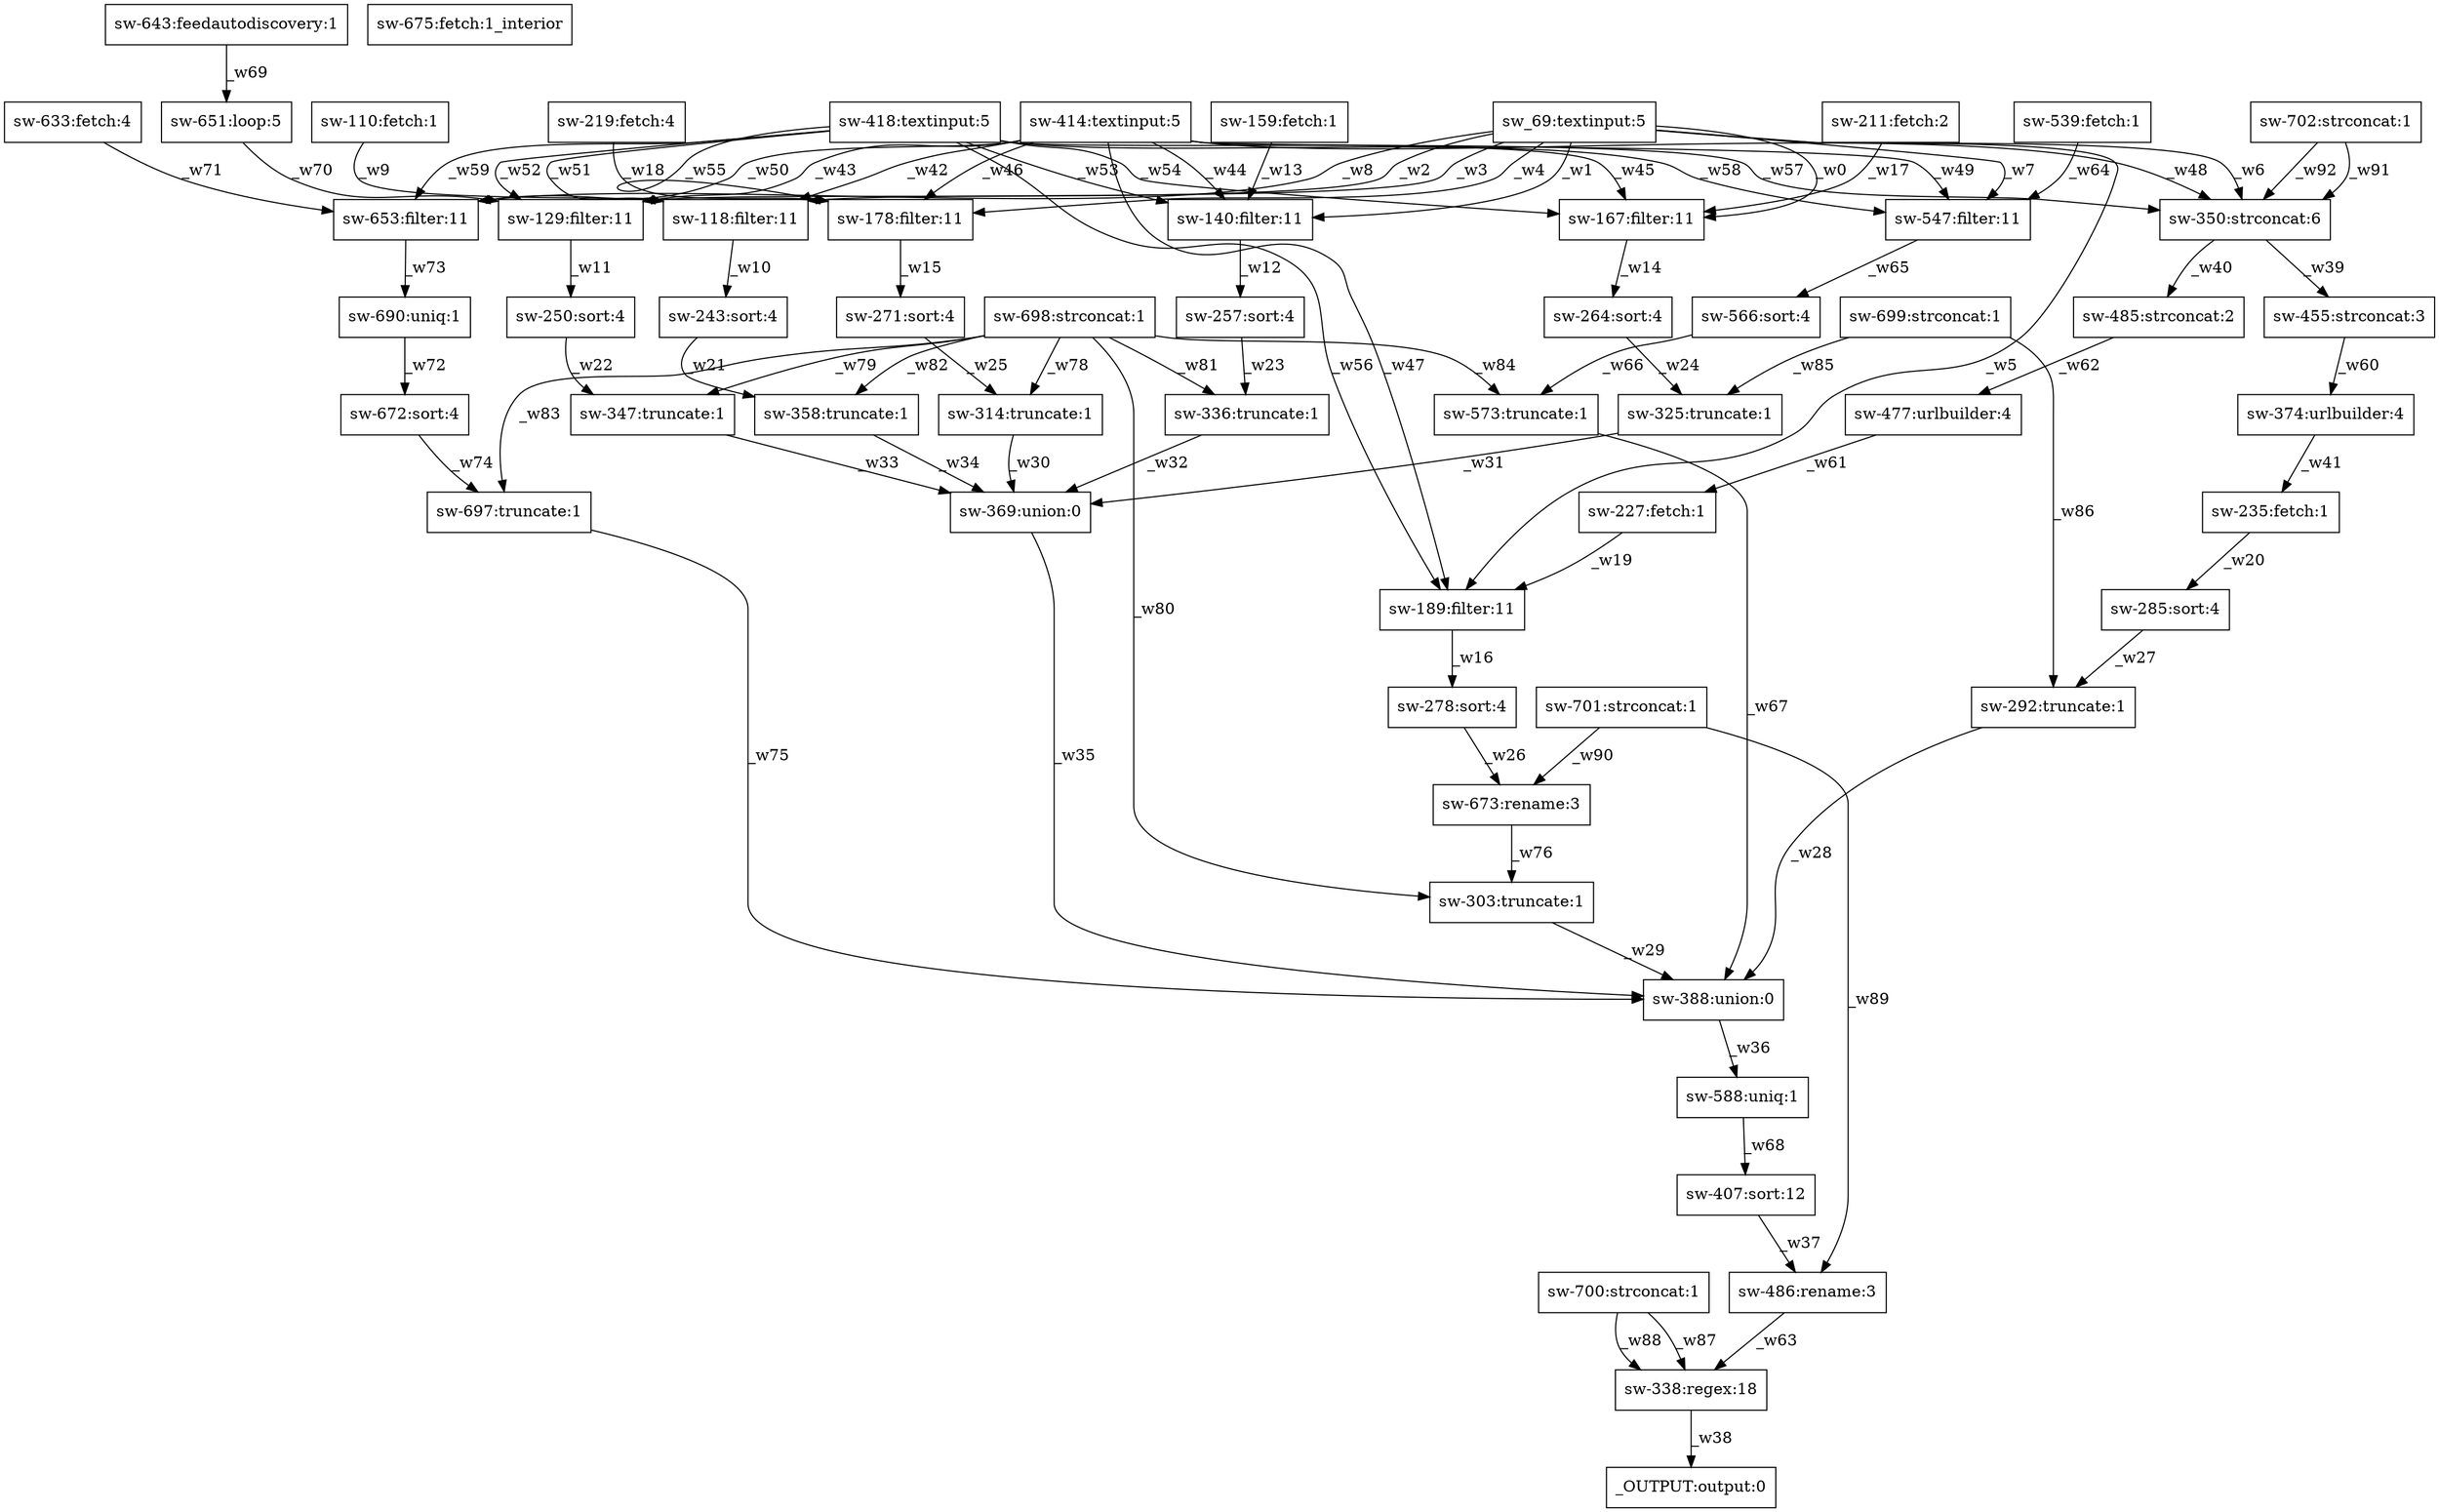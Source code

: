 digraph test1 { node [shape=box] "sw-314" [label="sw-314:truncate:1"];"sw-257" [label="sw-257:sort:4"];"sw-347" [label="sw-347:truncate:1"];"sw-303" [label="sw-303:truncate:1"];"sw-701" [label="sw-701:strconcat:1"];"sw-369" [label="sw-369:union:0"];"sw-325" [label="sw-325:truncate:1"];"sw-159" [label="sw-159:fetch:1"];"sw-336" [label="sw-336:truncate:1"];"sw-211" [label="sw-211:fetch:2"];"sw-358" [label="sw-358:truncate:1"];"sw-690" [label="sw-690:uniq:1"];"sw-675" [label="sw-675:fetch:1_interior"];"sw-264" [label="sw-264:sort:4"];"sw-271" [label="sw-271:sort:4"];"sw-643" [label="sw-643:feedautodiscovery:1"];"sw-338" [label="sw-338:regex:18"];"sw-167" [label="sw-167:filter:11"];"sw-189" [label="sw-189:filter:11"];"sw-485" [label="sw-485:strconcat:2"];"sw-374" [label="sw-374:urlbuilder:4"];"sw-486" [label="sw-486:rename:3"];"sw-140" [label="sw-140:filter:11"];"sw-292" [label="sw-292:truncate:1"];"sw-110" [label="sw-110:fetch:1"];"sw-673" [label="sw-673:rename:3"];"sw-414" [label="sw-414:textinput:5"];"sw-178" [label="sw-178:filter:11"];"sw-672" [label="sw-672:sort:4"];"_OUTPUT" [label="_OUTPUT:output:0"];"sw-407" [label="sw-407:sort:12"];"sw-235" [label="sw-235:fetch:1"];"sw-547" [label="sw-547:filter:11"];"sw-700" [label="sw-700:strconcat:1"];"sw-539" [label="sw-539:fetch:1"];"sw-653" [label="sw-653:filter:11"];"sw-350" [label="sw-350:strconcat:6"];"sw-699" [label="sw-699:strconcat:1"];"sw-698" [label="sw-698:strconcat:1"];"sw-227" [label="sw-227:fetch:1"];"sw-285" [label="sw-285:sort:4"];"sw-697" [label="sw-697:truncate:1"];"sw-250" [label="sw-250:sort:4"];"sw-129" [label="sw-129:filter:11"];"sw-418" [label="sw-418:textinput:5"];"sw-633" [label="sw-633:fetch:4"];"sw-455" [label="sw-455:strconcat:3"];"sw-566" [label="sw-566:sort:4"];"sw_69" [label="sw_69:textinput:5"];"sw-219" [label="sw-219:fetch:4"];"sw-588" [label="sw-588:uniq:1"];"sw-278" [label="sw-278:sort:4"];"sw-573" [label="sw-573:truncate:1"];"sw-388" [label="sw-388:union:0"];"sw-118" [label="sw-118:filter:11"];"sw-477" [label="sw-477:urlbuilder:4"];"sw-651" [label="sw-651:loop:5"];"sw-243" [label="sw-243:sort:4"];"sw-702" [label="sw-702:strconcat:1"];"sw_69" -> "sw-167" [label="_w0"];"sw_69" -> "sw-140" [label="_w1"];"sw_69" -> "sw-129" [label="_w2"];"sw_69" -> "sw-118" [label="_w3"];"sw_69" -> "sw-178" [label="_w4"];"sw_69" -> "sw-189" [label="_w5"];"sw_69" -> "sw-350" [label="_w6"];"sw_69" -> "sw-547" [label="_w7"];"sw_69" -> "sw-653" [label="_w8"];"sw-110" -> "sw-118" [label="_w9"];"sw-118" -> "sw-243" [label="_w10"];"sw-129" -> "sw-250" [label="_w11"];"sw-140" -> "sw-257" [label="_w12"];"sw-159" -> "sw-140" [label="_w13"];"sw-167" -> "sw-264" [label="_w14"];"sw-178" -> "sw-271" [label="_w15"];"sw-189" -> "sw-278" [label="_w16"];"sw-211" -> "sw-167" [label="_w17"];"sw-219" -> "sw-178" [label="_w18"];"sw-227" -> "sw-189" [label="_w19"];"sw-235" -> "sw-285" [label="_w20"];"sw-243" -> "sw-358" [label="_w21"];"sw-250" -> "sw-347" [label="_w22"];"sw-257" -> "sw-336" [label="_w23"];"sw-264" -> "sw-325" [label="_w24"];"sw-271" -> "sw-314" [label="_w25"];"sw-278" -> "sw-673" [label="_w26"];"sw-285" -> "sw-292" [label="_w27"];"sw-292" -> "sw-388" [label="_w28"];"sw-303" -> "sw-388" [label="_w29"];"sw-314" -> "sw-369" [label="_w30"];"sw-325" -> "sw-369" [label="_w31"];"sw-336" -> "sw-369" [label="_w32"];"sw-347" -> "sw-369" [label="_w33"];"sw-358" -> "sw-369" [label="_w34"];"sw-369" -> "sw-388" [label="_w35"];"sw-388" -> "sw-588" [label="_w36"];"sw-407" -> "sw-486" [label="_w37"];"sw-338" -> "_OUTPUT" [label="_w38"];"sw-350" -> "sw-455" [label="_w39"];"sw-350" -> "sw-485" [label="_w40"];"sw-374" -> "sw-235" [label="_w41"];"sw-414" -> "sw-118" [label="_w42"];"sw-414" -> "sw-129" [label="_w43"];"sw-414" -> "sw-140" [label="_w44"];"sw-414" -> "sw-167" [label="_w45"];"sw-414" -> "sw-178" [label="_w46"];"sw-414" -> "sw-189" [label="_w47"];"sw-414" -> "sw-350" [label="_w48"];"sw-414" -> "sw-547" [label="_w49"];"sw-414" -> "sw-653" [label="_w50"];"sw-418" -> "sw-118" [label="_w51"];"sw-418" -> "sw-129" [label="_w52"];"sw-418" -> "sw-140" [label="_w53"];"sw-418" -> "sw-167" [label="_w54"];"sw-418" -> "sw-178" [label="_w55"];"sw-418" -> "sw-189" [label="_w56"];"sw-418" -> "sw-350" [label="_w57"];"sw-418" -> "sw-547" [label="_w58"];"sw-418" -> "sw-653" [label="_w59"];"sw-455" -> "sw-374" [label="_w60"];"sw-477" -> "sw-227" [label="_w61"];"sw-485" -> "sw-477" [label="_w62"];"sw-486" -> "sw-338" [label="_w63"];"sw-539" -> "sw-547" [label="_w64"];"sw-547" -> "sw-566" [label="_w65"];"sw-566" -> "sw-573" [label="_w66"];"sw-573" -> "sw-388" [label="_w67"];"sw-588" -> "sw-407" [label="_w68"];"sw-643" -> "sw-651" [label="_w69"];"sw-651" -> "sw-129" [label="_w70"];"sw-633" -> "sw-653" [label="_w71"];"sw-690" -> "sw-672" [label="_w72"];"sw-653" -> "sw-690" [label="_w73"];"sw-672" -> "sw-697" [label="_w74"];"sw-697" -> "sw-388" [label="_w75"];"sw-673" -> "sw-303" [label="_w76"];"sw-698" -> "sw-314" [label="_w78"];"sw-698" -> "sw-347" [label="_w79"];"sw-698" -> "sw-303" [label="_w80"];"sw-698" -> "sw-336" [label="_w81"];"sw-698" -> "sw-358" [label="_w82"];"sw-698" -> "sw-697" [label="_w83"];"sw-698" -> "sw-573" [label="_w84"];"sw-699" -> "sw-325" [label="_w85"];"sw-699" -> "sw-292" [label="_w86"];"sw-700" -> "sw-338" [label="_w87"];"sw-700" -> "sw-338" [label="_w88"];"sw-701" -> "sw-486" [label="_w89"];"sw-701" -> "sw-673" [label="_w90"];"sw-702" -> "sw-350" [label="_w91"];"sw-702" -> "sw-350" [label="_w92"];}